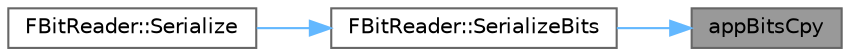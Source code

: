 digraph "appBitsCpy"
{
 // INTERACTIVE_SVG=YES
 // LATEX_PDF_SIZE
  bgcolor="transparent";
  edge [fontname=Helvetica,fontsize=10,labelfontname=Helvetica,labelfontsize=10];
  node [fontname=Helvetica,fontsize=10,shape=box,height=0.2,width=0.4];
  rankdir="RL";
  Node1 [id="Node000001",label="appBitsCpy",height=0.2,width=0.4,color="gray40", fillcolor="grey60", style="filled", fontcolor="black",tooltip=" "];
  Node1 -> Node2 [id="edge1_Node000001_Node000002",dir="back",color="steelblue1",style="solid",tooltip=" "];
  Node2 [id="Node000002",label="FBitReader::SerializeBits",height=0.2,width=0.4,color="grey40", fillcolor="white", style="filled",URL="$d8/d4a/structFBitReader.html#a626fd9c3211924ac017ed6a924fa85e3",tooltip=" "];
  Node2 -> Node3 [id="edge2_Node000002_Node000003",dir="back",color="steelblue1",style="solid",tooltip=" "];
  Node3 [id="Node000003",label="FBitReader::Serialize",height=0.2,width=0.4,color="grey40", fillcolor="white", style="filled",URL="$d8/d4a/structFBitReader.html#ac8875ac205987eb2900e4b8cc2a65b56",tooltip=" "];
}
